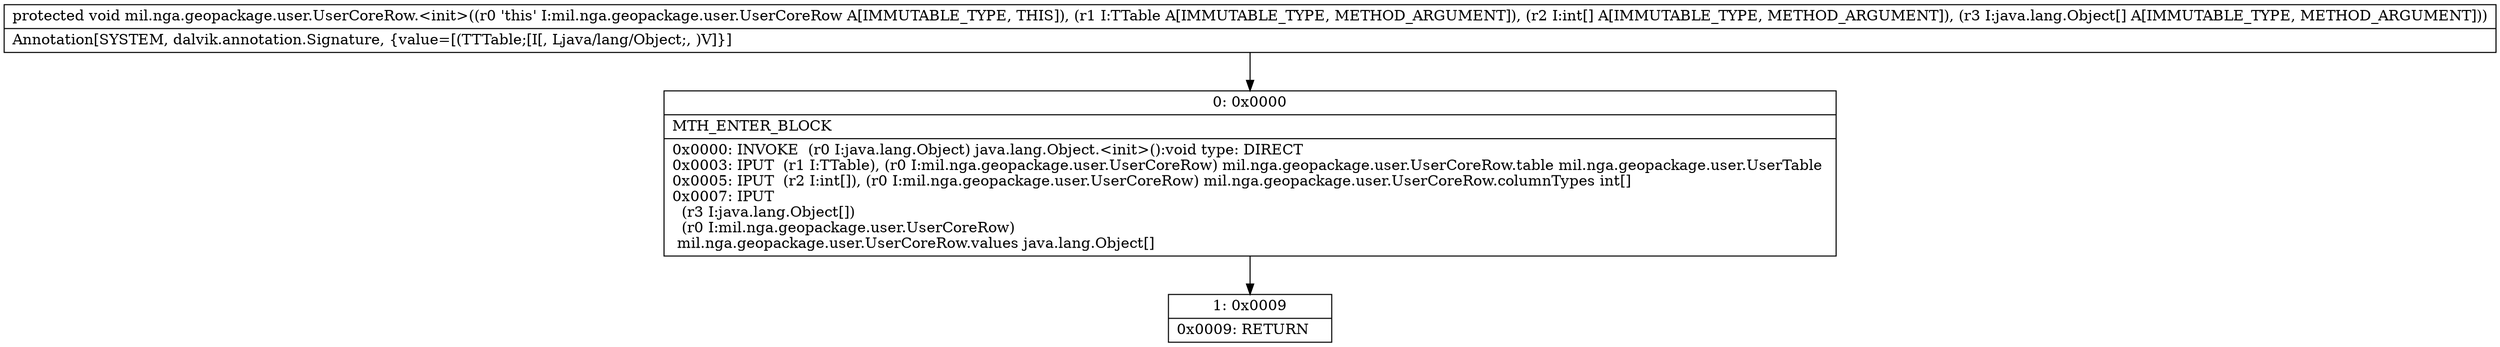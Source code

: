 digraph "CFG formil.nga.geopackage.user.UserCoreRow.\<init\>(Lmil\/nga\/geopackage\/user\/UserTable;[I[Ljava\/lang\/Object;)V" {
Node_0 [shape=record,label="{0\:\ 0x0000|MTH_ENTER_BLOCK\l|0x0000: INVOKE  (r0 I:java.lang.Object) java.lang.Object.\<init\>():void type: DIRECT \l0x0003: IPUT  (r1 I:TTable), (r0 I:mil.nga.geopackage.user.UserCoreRow) mil.nga.geopackage.user.UserCoreRow.table mil.nga.geopackage.user.UserTable \l0x0005: IPUT  (r2 I:int[]), (r0 I:mil.nga.geopackage.user.UserCoreRow) mil.nga.geopackage.user.UserCoreRow.columnTypes int[] \l0x0007: IPUT  \l  (r3 I:java.lang.Object[])\l  (r0 I:mil.nga.geopackage.user.UserCoreRow)\l mil.nga.geopackage.user.UserCoreRow.values java.lang.Object[] \l}"];
Node_1 [shape=record,label="{1\:\ 0x0009|0x0009: RETURN   \l}"];
MethodNode[shape=record,label="{protected void mil.nga.geopackage.user.UserCoreRow.\<init\>((r0 'this' I:mil.nga.geopackage.user.UserCoreRow A[IMMUTABLE_TYPE, THIS]), (r1 I:TTable A[IMMUTABLE_TYPE, METHOD_ARGUMENT]), (r2 I:int[] A[IMMUTABLE_TYPE, METHOD_ARGUMENT]), (r3 I:java.lang.Object[] A[IMMUTABLE_TYPE, METHOD_ARGUMENT]))  | Annotation[SYSTEM, dalvik.annotation.Signature, \{value=[(TTTable;[I[, Ljava\/lang\/Object;, )V]\}]\l}"];
MethodNode -> Node_0;
Node_0 -> Node_1;
}

